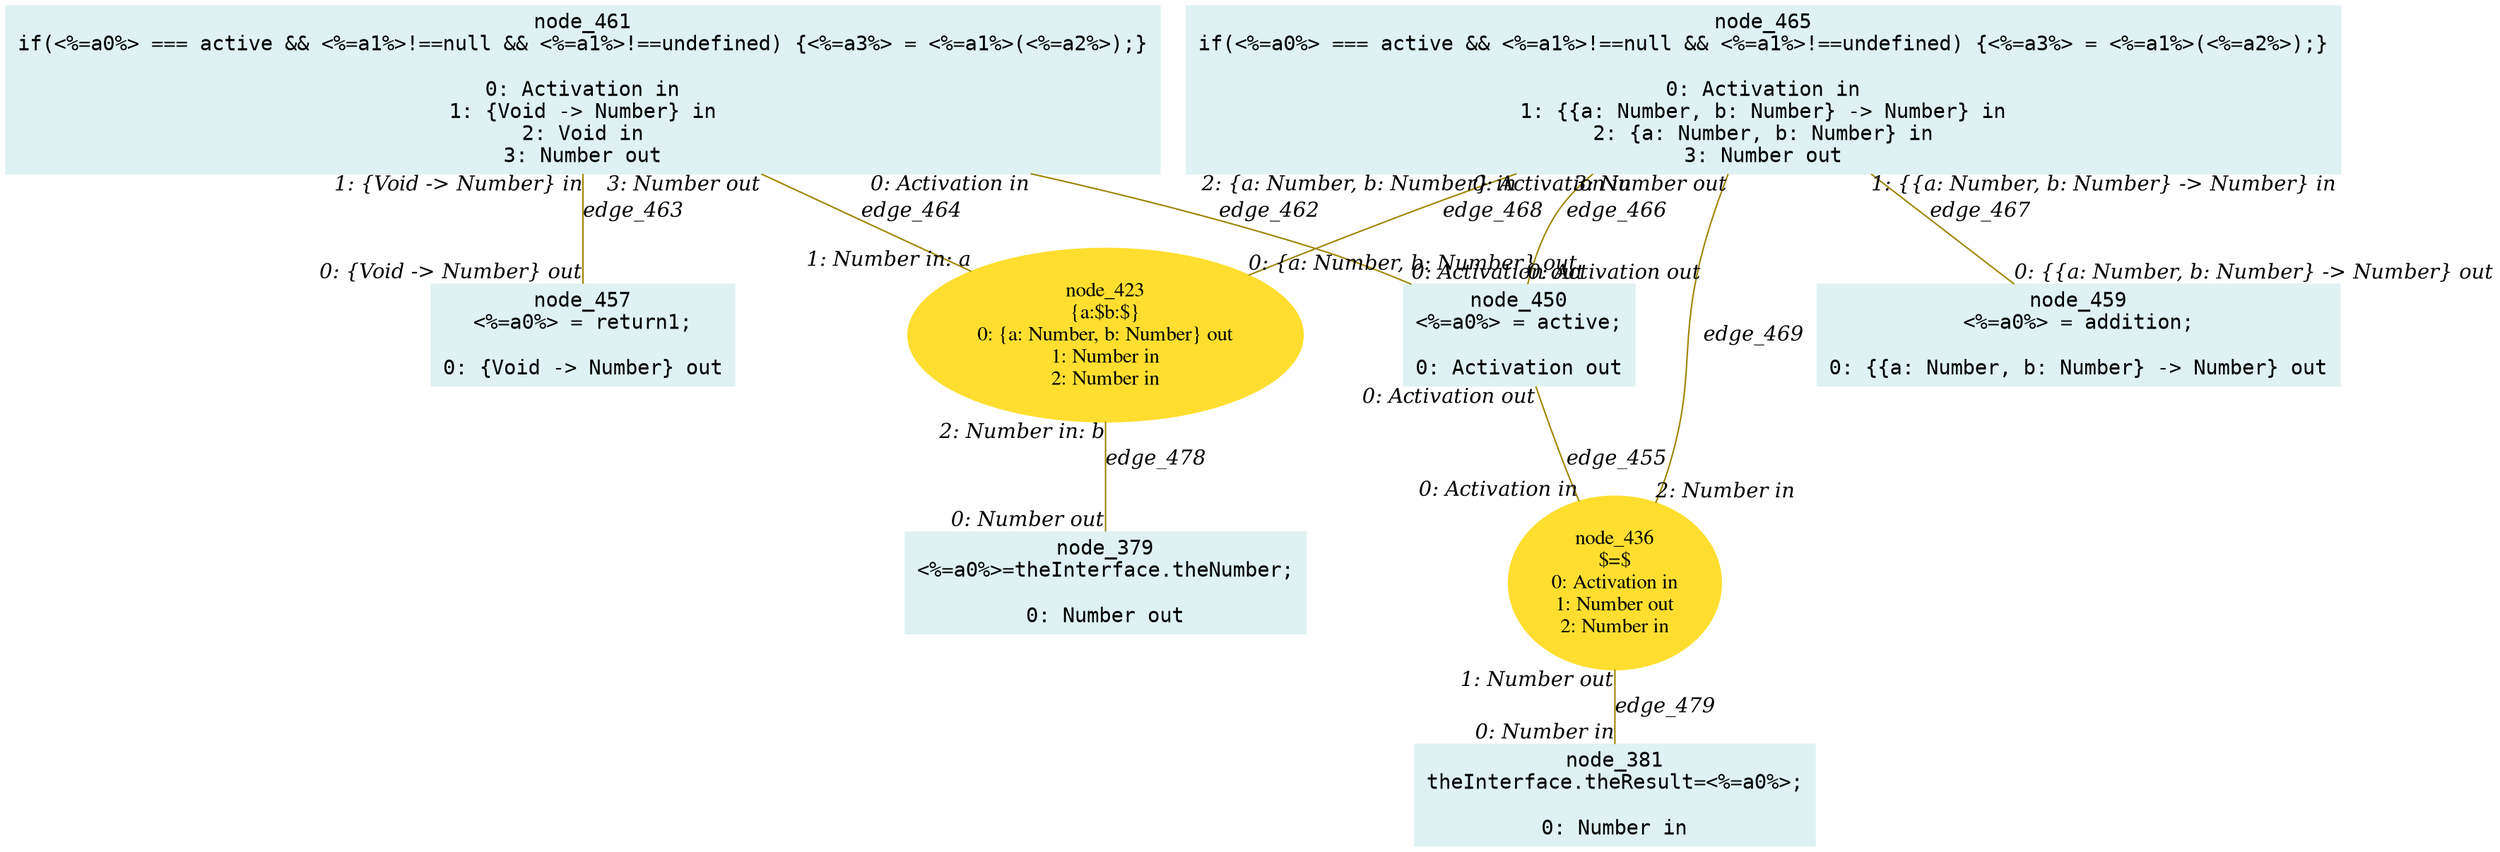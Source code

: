 digraph g{node_379 [shape="box", style="filled", color="#dff1f2", fontname="Courier", label="node_379
<%=a0%>=theInterface.theNumber;

0: Number out" ]
node_381 [shape="box", style="filled", color="#dff1f2", fontname="Courier", label="node_381
theInterface.theResult=<%=a0%>;

0: Number in" ]
node_423 [shape="ellipse", style="filled", color="#ffde2f", fontname="Times", label="node_423
{a:$b:$}
0: {a: Number, b: Number} out
1: Number in
2: Number in" ]
node_436 [shape="ellipse", style="filled", color="#ffde2f", fontname="Times", label="node_436
$=$
0: Activation in
1: Number out
2: Number in" ]
node_450 [shape="box", style="filled", color="#dff1f2", fontname="Courier", label="node_450
<%=a0%> = active;

0: Activation out" ]
node_457 [shape="box", style="filled", color="#dff1f2", fontname="Courier", label="node_457
<%=a0%> = return1;

0: {Void -> Number} out" ]
node_459 [shape="box", style="filled", color="#dff1f2", fontname="Courier", label="node_459
<%=a0%> = addition;

0: {{a: Number, b: Number} -> Number} out" ]
node_461 [shape="box", style="filled", color="#dff1f2", fontname="Courier", label="node_461
if(<%=a0%> === active && <%=a1%>!==null && <%=a1%>!==undefined) {<%=a3%> = <%=a1%>(<%=a2%>);}

0: Activation in
1: {Void -> Number} in
2: Void in
3: Number out" ]
node_465 [shape="box", style="filled", color="#dff1f2", fontname="Courier", label="node_465
if(<%=a0%> === active && <%=a1%>!==null && <%=a1%>!==undefined) {<%=a3%> = <%=a1%>(<%=a2%>);}

0: Activation in
1: {{a: Number, b: Number} -> Number} in
2: {a: Number, b: Number} in
3: Number out" ]
node_450 -> node_436 [dir=none, arrowHead=none, fontname="Times-Italic", arrowsize=1, color="#9d8400", label="edge_455",  headlabel="0: Activation in", taillabel="0: Activation out" ]
node_461 -> node_450 [dir=none, arrowHead=none, fontname="Times-Italic", arrowsize=1, color="#9d8400", label="edge_462",  headlabel="0: Activation out", taillabel="0: Activation in" ]
node_461 -> node_457 [dir=none, arrowHead=none, fontname="Times-Italic", arrowsize=1, color="#9d8400", label="edge_463",  headlabel="0: {Void -> Number} out", taillabel="1: {Void -> Number} in" ]
node_461 -> node_423 [dir=none, arrowHead=none, fontname="Times-Italic", arrowsize=1, color="#9d8400", label="edge_464",  headlabel="1: Number in: a", taillabel="3: Number out" ]
node_465 -> node_450 [dir=none, arrowHead=none, fontname="Times-Italic", arrowsize=1, color="#9d8400", label="edge_466",  headlabel="0: Activation out", taillabel="0: Activation in" ]
node_465 -> node_459 [dir=none, arrowHead=none, fontname="Times-Italic", arrowsize=1, color="#9d8400", label="edge_467",  headlabel="0: {{a: Number, b: Number} -> Number} out", taillabel="1: {{a: Number, b: Number} -> Number} in" ]
node_465 -> node_423 [dir=none, arrowHead=none, fontname="Times-Italic", arrowsize=1, color="#9d8400", label="edge_468",  headlabel="0: {a: Number, b: Number} out", taillabel="2: {a: Number, b: Number} in" ]
node_465 -> node_436 [dir=none, arrowHead=none, fontname="Times-Italic", arrowsize=1, color="#9d8400", label="edge_469",  headlabel="2: Number in", taillabel="3: Number out" ]
node_423 -> node_379 [dir=none, arrowHead=none, fontname="Times-Italic", arrowsize=1, color="#9d8400", label="edge_478",  headlabel="0: Number out", taillabel="2: Number in: b" ]
node_436 -> node_381 [dir=none, arrowHead=none, fontname="Times-Italic", arrowsize=1, color="#9d8400", label="edge_479",  headlabel="0: Number in", taillabel="1: Number out" ]
}
